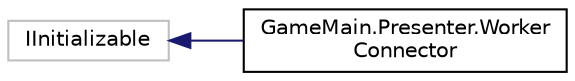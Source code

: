 digraph "クラス階層図"
{
 // LATEX_PDF_SIZE
  edge [fontname="Helvetica",fontsize="10",labelfontname="Helvetica",labelfontsize="10"];
  node [fontname="Helvetica",fontsize="10",shape=record];
  rankdir="LR";
  Node8 [label="IInitializable",height=0.2,width=0.4,color="grey75", fillcolor="white", style="filled",tooltip=" "];
  Node8 -> Node0 [dir="back",color="midnightblue",fontsize="10",style="solid",fontname="Helvetica"];
  Node0 [label="GameMain.Presenter.Worker\lConnector",height=0.2,width=0.4,color="black", fillcolor="white", style="filled",URL="$classGameMain_1_1Presenter_1_1WorkerConnector.html",tooltip="ワーカーとタスクを仲介するクラス"];
}
